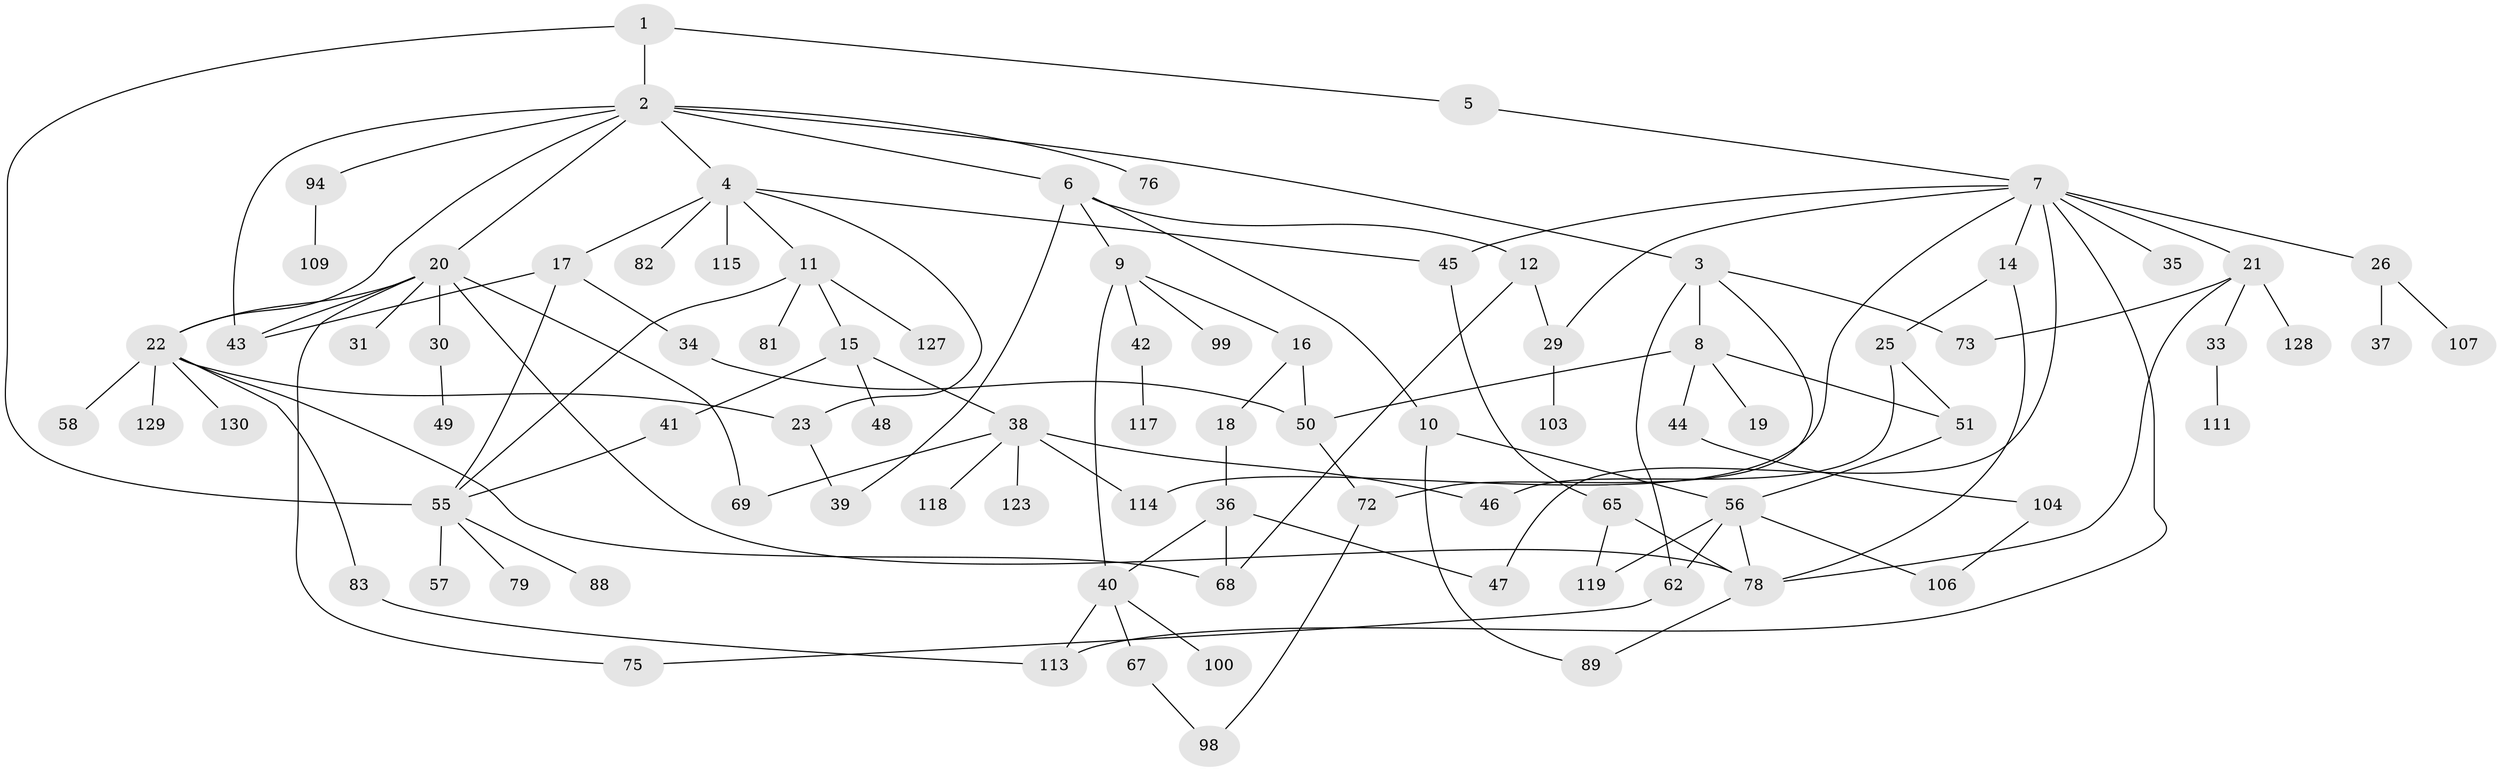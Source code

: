 // original degree distribution, {3: 0.2230769230769231, 9: 0.015384615384615385, 4: 0.09230769230769231, 6: 0.046153846153846156, 2: 0.2692307692307692, 5: 0.046153846153846156, 1: 0.3, 8: 0.007692307692307693}
// Generated by graph-tools (version 1.1) at 2025/41/03/06/25 10:41:27]
// undirected, 87 vertices, 121 edges
graph export_dot {
graph [start="1"]
  node [color=gray90,style=filled];
  1 [super="+54"];
  2 [super="+80"];
  3 [super="+28"];
  4 [super="+13"];
  5;
  6 [super="+27"];
  7 [super="+102"];
  8;
  9 [super="+105"];
  10 [super="+24"];
  11 [super="+32"];
  12;
  14;
  15 [super="+116"];
  16 [super="+60"];
  17 [super="+93"];
  18;
  19;
  20 [super="+66"];
  21 [super="+64"];
  22 [super="+96"];
  23 [super="+126"];
  25 [super="+87"];
  26;
  29 [super="+70"];
  30;
  31;
  33 [super="+61"];
  34 [super="+97"];
  35;
  36 [super="+53"];
  37;
  38 [super="+59"];
  39 [super="+101"];
  40 [super="+63"];
  41;
  42 [super="+112"];
  43 [super="+71"];
  44;
  45;
  46;
  47 [super="+52"];
  48;
  49 [super="+86"];
  50 [super="+90"];
  51 [super="+74"];
  55 [super="+77"];
  56 [super="+120"];
  57;
  58;
  62;
  65 [super="+92"];
  67 [super="+91"];
  68 [super="+84"];
  69;
  72 [super="+125"];
  73 [super="+95"];
  75;
  76;
  78 [super="+85"];
  79;
  81;
  82;
  83 [super="+124"];
  88;
  89;
  94;
  98 [super="+110"];
  99;
  100;
  103;
  104;
  106 [super="+121"];
  107 [super="+108"];
  109;
  111;
  113 [super="+122"];
  114;
  115;
  117;
  118;
  119;
  123;
  127;
  128;
  129;
  130;
  1 -- 2;
  1 -- 5;
  1 -- 55;
  2 -- 3;
  2 -- 4;
  2 -- 6;
  2 -- 20;
  2 -- 76;
  2 -- 94;
  2 -- 22;
  2 -- 43;
  3 -- 8;
  3 -- 73;
  3 -- 72;
  3 -- 62;
  4 -- 11;
  4 -- 17;
  4 -- 45;
  4 -- 82;
  4 -- 115;
  4 -- 23;
  5 -- 7;
  6 -- 9;
  6 -- 10;
  6 -- 12;
  6 -- 39;
  7 -- 14;
  7 -- 21;
  7 -- 26;
  7 -- 29;
  7 -- 35;
  7 -- 47;
  7 -- 113;
  7 -- 114;
  7 -- 45;
  8 -- 19;
  8 -- 44;
  8 -- 51;
  8 -- 50;
  9 -- 16;
  9 -- 42;
  9 -- 99;
  9 -- 40 [weight=2];
  10 -- 89;
  10 -- 56 [weight=2];
  11 -- 15;
  11 -- 81;
  11 -- 127;
  11 -- 55;
  12 -- 68;
  12 -- 29;
  14 -- 25;
  14 -- 78;
  15 -- 38;
  15 -- 41;
  15 -- 48;
  16 -- 18;
  16 -- 50;
  17 -- 34;
  17 -- 43;
  17 -- 55;
  18 -- 36;
  20 -- 22;
  20 -- 30;
  20 -- 31;
  20 -- 78;
  20 -- 75;
  20 -- 43;
  20 -- 69;
  21 -- 33;
  21 -- 73 [weight=3];
  21 -- 78;
  21 -- 128;
  22 -- 58;
  22 -- 83;
  22 -- 129;
  22 -- 130;
  22 -- 68;
  22 -- 23;
  23 -- 39;
  25 -- 46;
  25 -- 51;
  26 -- 37;
  26 -- 107;
  29 -- 103;
  30 -- 49;
  33 -- 111;
  34 -- 50;
  36 -- 40;
  36 -- 68;
  36 -- 47;
  38 -- 118;
  38 -- 69;
  38 -- 46;
  38 -- 114;
  38 -- 123;
  40 -- 67;
  40 -- 100;
  40 -- 113;
  41 -- 55;
  42 -- 117;
  44 -- 104;
  45 -- 65;
  50 -- 72;
  51 -- 56;
  55 -- 57;
  55 -- 88;
  55 -- 79;
  56 -- 119;
  56 -- 62;
  56 -- 106;
  56 -- 78;
  62 -- 75;
  65 -- 119;
  65 -- 78;
  67 -- 98;
  72 -- 98;
  78 -- 89;
  83 -- 113;
  94 -- 109;
  104 -- 106;
}
